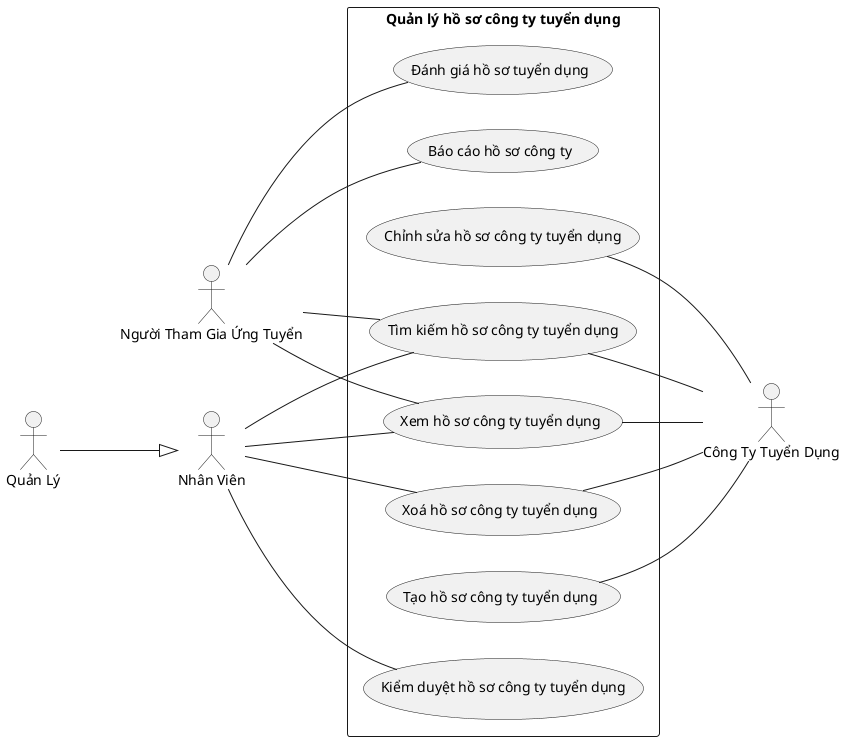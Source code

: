 @startuml
left to right direction
actor NhanVien as "Nhân Viên"
actor QuanLy as "Quản Lý"
actor NguoiThamGiaUngTuyen as "Người Tham Gia Ứng Tuyển"
actor CongTyTuyenDung as "Công Ty Tuyển Dụng"
QuanLy --^ NhanVien
rectangle "Quản lý hồ sơ công ty tuyển dụng"{
    (Tạo hồ sơ công ty tuyển dụng) -- CongTyTuyenDung
    (Chỉnh sửa hồ sơ công ty tuyển dụng) -- CongTyTuyenDung
    NhanVien -- (Xoá hồ sơ công ty tuyển dụng)
    (Xoá hồ sơ công ty tuyển dụng) -- CongTyTuyenDung
    (Xem hồ sơ công ty tuyển dụng) -- CongTyTuyenDung
    NhanVien -- (Xem hồ sơ công ty tuyển dụng)
    NguoiThamGiaUngTuyen -- (Xem hồ sơ công ty tuyển dụng)
    (Tìm kiếm hồ sơ công ty tuyển dụng) -- CongTyTuyenDung
    NhanVien -- (Tìm kiếm hồ sơ công ty tuyển dụng)
    NguoiThamGiaUngTuyen -- (Tìm kiếm hồ sơ công ty tuyển dụng)
    NguoiThamGiaUngTuyen -- (Đánh giá hồ sơ tuyển dụng)
    NhanVien -- (Kiểm duyệt hồ sơ công ty tuyển dụng)
    NguoiThamGiaUngTuyen -- (Báo cáo hồ sơ công ty)
}
@enduml